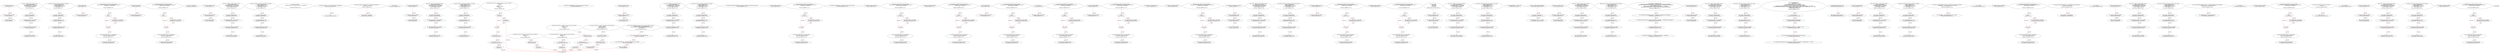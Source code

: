 digraph  {
13 [label="2_ bool claimed_TOD2 = false;\n13-new_variable-3-3", method="", type_label=new_variable];
19 [label="3_ address payable owner_TOD2;\n19-new_variable-4-4", method="", type_label=new_variable];
23 [label="4_ uint256 reward_TOD2;\n23-new_variable-5-5", method="", type_label=new_variable];
27 [label="5_ function setReward_TOD2() public payable {\n        require (!claimed_TOD2);\n        require(msg.sender == owner_TOD2);\n        owner_TOD2.transfer(reward_TOD2);\n        reward_TOD2 = msg.value;\n    }\n27-function_definition-6-11", method="setReward_TOD2()", type_label=function_definition];
32 [label="6_ require (!claimed_TOD2);\n32-expression_statement-7-7", method="setReward_TOD2()", type_label=expression_statement];
38 [label="7_ require(msg.sender == owner_TOD2);\n38-expression_statement-8-8", method="setReward_TOD2()", type_label=expression_statement];
47 [label="8_ owner_TOD2.transfer(reward_TOD2);\n47-expression_statement-9-9", method="setReward_TOD2()", type_label=expression_statement];
54 [label="9_ reward_TOD2 = msg.value;\n54-expression_statement-10-10", method="setReward_TOD2()", type_label=expression_statement];
60 [label="11_ function claimReward_TOD2(uint256 submission) public {\n        require (!claimed_TOD2);\n        require(submission < 10);\n        msg.sender.transfer(reward_TOD2);\n        claimed_TOD2 = true;\n    }\n60-function_definition-12-17", method="claimReward_TOD2(uint256 submission)", type_label=function_definition];
68 [label="12_ require (!claimed_TOD2);\n68-expression_statement-13-13", method="claimReward_TOD2(uint256 submission)", type_label=expression_statement];
74 [label="13_ require(submission < 10);\n74-expression_statement-14-14", method="claimReward_TOD2(uint256 submission)", type_label=expression_statement];
81 [label="14_ msg.sender.transfer(reward_TOD2);\n81-expression_statement-15-15", method="claimReward_TOD2(uint256 submission)", type_label=expression_statement];
90 [label="15_ claimed_TOD2 = true;\n90-expression_statement-16-16", method="claimReward_TOD2(uint256 submission)", type_label=expression_statement];
95 [label="17_ address public owner;\n95-new_variable-18-18", method="", type_label=new_variable];
100 [label="18_ address payable winner_TOD17;\n100-new_variable-19-19", method="", type_label=new_variable];
104 [label="19_ function play_TOD17(bytes32 guess) public{\n       if (keccak256(abi.encode(guess)) == keccak256(abi.encode('hello'))) {\n            winner_TOD17 = msg.sender;\n        }\n    }\n104-function_definition-20-24", method="play_TOD17(bytes32 guess)", type_label=function_definition];
112 [label="20_ if\n112-if-21-23", method="play_TOD17(bytes32 guess)", type_label=if];
2530 [label="20_ end_if", method="play_TOD17(bytes32 guess)", type_label=end_if];
134 [label="21_ winner_TOD17 = msg.sender;\n134-expression_statement-22-22", method="play_TOD17(bytes32 guess)", type_label=expression_statement];
140 [label="24_ function getReward_TOD17() payable public{\n       winner_TOD17.transfer(msg.value);\n    }\n140-function_definition-25-27", method="getReward_TOD17()", type_label=function_definition];
145 [label="25_ winner_TOD17.transfer(msg.value);\n145-expression_statement-26-26", method="getReward_TOD17()", type_label=expression_statement];
154 [label="27_ address public newOwner;\n154-new_variable-28-28", method="", type_label=new_variable];
159 [label="28_ address payable winner_TOD27;\n159-new_variable-29-29", method="", type_label=new_variable];
163 [label="29_ function play_TOD27(bytes32 guess) public{\n       if (keccak256(abi.encode(guess)) == keccak256(abi.encode('hello'))) {\n            winner_TOD27 = msg.sender;\n        }\n    }\n163-function_definition-30-34", method="play_TOD27(bytes32 guess)", type_label=function_definition];
171 [label="30_ if\n171-if-31-33", method="play_TOD27(bytes32 guess)", type_label=if];
2589 [label="30_ end_if", method="play_TOD27(bytes32 guess)", type_label=end_if];
193 [label="31_ winner_TOD27 = msg.sender;\n193-expression_statement-32-32", method="play_TOD27(bytes32 guess)", type_label=expression_statement];
199 [label="34_ function getReward_TOD27() payable public{\n       winner_TOD27.transfer(msg.value);\n    }\n199-function_definition-35-37", method="getReward_TOD27()", type_label=function_definition];
204 [label="35_ winner_TOD27.transfer(msg.value);\n204-expression_statement-36-36", method="getReward_TOD27()", type_label=expression_statement];
225 [label="39_ owner = msg.sender;\n225-expression_statement-40-40", method="", type_label=expression_statement];
231 [label="41_ bool claimed_TOD32 = false;\n231-new_variable-42-42", method="", type_label=new_variable];
237 [label="42_ address payable owner_TOD32;\n237-new_variable-43-43", method="", type_label=new_variable];
241 [label="43_ uint256 reward_TOD32;\n241-new_variable-44-44", method="", type_label=new_variable];
245 [label="44_ function setReward_TOD32() public payable {\n        require (!claimed_TOD32);\n        require(msg.sender == owner_TOD32);\n        owner_TOD32.transfer(reward_TOD32);\n        reward_TOD32 = msg.value;\n    }\n245-function_definition-45-50", method="setReward_TOD32()", type_label=function_definition];
250 [label="45_ require (!claimed_TOD32);\n250-expression_statement-46-46", method="setReward_TOD32()", type_label=expression_statement];
256 [label="46_ require(msg.sender == owner_TOD32);\n256-expression_statement-47-47", method="setReward_TOD32()", type_label=expression_statement];
265 [label="47_ owner_TOD32.transfer(reward_TOD32);\n265-expression_statement-48-48", method="setReward_TOD32()", type_label=expression_statement];
272 [label="48_ reward_TOD32 = msg.value;\n272-expression_statement-49-49", method="setReward_TOD32()", type_label=expression_statement];
278 [label="50_ function claimReward_TOD32(uint256 submission) public {\n        require (!claimed_TOD32);\n        require(submission < 10);\n        msg.sender.transfer(reward_TOD32);\n        claimed_TOD32 = true;\n    }\n278-function_definition-51-56", method="claimReward_TOD32(uint256 submission)", type_label=function_definition];
286 [label="51_ require (!claimed_TOD32);\n286-expression_statement-52-52", method="claimReward_TOD32(uint256 submission)", type_label=expression_statement];
292 [label="52_ require(submission < 10);\n292-expression_statement-53-53", method="claimReward_TOD32(uint256 submission)", type_label=expression_statement];
299 [label="53_ msg.sender.transfer(reward_TOD32);\n299-expression_statement-54-54", method="claimReward_TOD32(uint256 submission)", type_label=expression_statement];
308 [label="54_ claimed_TOD32 = true;\n308-expression_statement-55-55", method="claimReward_TOD32(uint256 submission)", type_label=expression_statement];
313 [label="56_ modifier onlyOwner {\n        require(msg.sender == owner || msg.sender == address(this));\n        _;\n    }\n313-expression_statement-57-60", method="", type_label=expression_statement];
316 [label="57_ require(msg.sender == owner || msg.sender == address(this));\n316-expression_statement-58-58", method="", type_label=expression_statement];
333 [label="58_ _;\n333-expression_statement-59-59", method="", type_label=expression_statement];
335 [label="60_ function transferOwnership(address _newOwner) public onlyOwner {\n        newOwner = _newOwner;\n    }\n335-function_definition-61-63", method="transferOwnership(address _newOwner)", type_label=function_definition];
342 [label="60_ onlyOwner\n342-expression_statement-61-61", method="transferOwnership(address _newOwner)", type_label=expression_statement];
345 [label="61_ newOwner = _newOwner;\n345-expression_statement-62-62", method="transferOwnership(address _newOwner)", type_label=expression_statement];
349 [label="63_ bool claimed_TOD38 = false;\n349-new_variable-64-64", method="", type_label=new_variable];
355 [label="64_ address payable owner_TOD38;\n355-new_variable-65-65", method="", type_label=new_variable];
359 [label="65_ uint256 reward_TOD38;\n359-new_variable-66-66", method="", type_label=new_variable];
363 [label="66_ function setReward_TOD38() public payable {\n        require (!claimed_TOD38);\n        require(msg.sender == owner_TOD38);\n        owner_TOD38.transfer(reward_TOD38);\n        reward_TOD38 = msg.value;\n    }\n363-function_definition-67-72", method="setReward_TOD38()", type_label=function_definition];
368 [label="67_ require (!claimed_TOD38);\n368-expression_statement-68-68", method="setReward_TOD38()", type_label=expression_statement];
374 [label="68_ require(msg.sender == owner_TOD38);\n374-expression_statement-69-69", method="setReward_TOD38()", type_label=expression_statement];
383 [label="69_ owner_TOD38.transfer(reward_TOD38);\n383-expression_statement-70-70", method="setReward_TOD38()", type_label=expression_statement];
390 [label="70_ reward_TOD38 = msg.value;\n390-expression_statement-71-71", method="setReward_TOD38()", type_label=expression_statement];
396 [label="72_ function claimReward_TOD38(uint256 submission) public {\n        require (!claimed_TOD38);\n        require(submission < 10);\n        msg.sender.transfer(reward_TOD38);\n        claimed_TOD38 = true;\n    }\n396-function_definition-73-78", method="claimReward_TOD38(uint256 submission)", type_label=function_definition];
404 [label="73_ require (!claimed_TOD38);\n404-expression_statement-74-74", method="claimReward_TOD38(uint256 submission)", type_label=expression_statement];
410 [label="74_ require(submission < 10);\n410-expression_statement-75-75", method="claimReward_TOD38(uint256 submission)", type_label=expression_statement];
417 [label="75_ msg.sender.transfer(reward_TOD38);\n417-expression_statement-76-76", method="claimReward_TOD38(uint256 submission)", type_label=expression_statement];
426 [label="76_ claimed_TOD38 = true;\n426-expression_statement-77-77", method="claimReward_TOD38(uint256 submission)", type_label=expression_statement];
434 [label="80_ function mul(uint256 a, uint256 b) internal pure returns (uint256) {\n    if (a == 0) {\n      return 0;\n    }\n    uint256 c = a * b;\n    assert(c / a == b);\n    return c;\n  }\n434-function_definition-81-88", method="mul(uint256 a,uint256 b)", type_label=function_definition];
451 [label="81_ if_a == 0\n451-if-82-84", method="mul(uint256 a,uint256 b)", type_label=if];
2869 [label="81_ end_if", method="mul(uint256 a,uint256 b)", type_label=end_if];
456 [label="82_ return 0;\n456-return-83-83", method="mul(uint256 a,uint256 b)", type_label=return];
458 [label="84_ uint256 c = a * b;\n458-new_variable-85-85", method="mul(uint256 a,uint256 b)", type_label=new_variable];
466 [label="85_ assert(c / a == b);\n466-expression_statement-86-86", method="mul(uint256 a,uint256 b)", type_label=expression_statement];
475 [label="86_ return c;\n475-return-87-87", method="mul(uint256 a,uint256 b)", type_label=return];
477 [label="88_ function div(uint256 a, uint256 b) internal pure returns (uint256) {\n    uint256 c = a / b;\n    return c;\n  }\n477-function_definition-89-92", method="div(uint256 a,uint256 b)", type_label=function_definition];
494 [label="89_ uint256 c = a / b;\n494-new_variable-90-90", method="div(uint256 a,uint256 b)", type_label=new_variable];
502 [label="90_ return c;\n502-return-91-91", method="div(uint256 a,uint256 b)", type_label=return];
504 [label="92_ function sub(uint256 a, uint256 b) internal pure returns (uint256) {\n    assert(b <= a);\n    return a - b;\n  }\n504-function_definition-93-96", method="sub(uint256 a,uint256 b)", type_label=function_definition];
521 [label="93_ assert(b <= a);\n521-expression_statement-94-94", method="sub(uint256 a,uint256 b)", type_label=expression_statement];
528 [label="94_ return a - b;\n528-return-95-95", method="sub(uint256 a,uint256 b)", type_label=return];
532 [label="96_ function add(uint256 a, uint256 b) internal pure returns (uint256) {\n    uint256 c = a + b;\n    assert(c >= a);\n    return c;\n  }\n532-function_definition-97-101", method="add(uint256 a,uint256 b)", type_label=function_definition];
549 [label="97_ uint256 c = a + b;\n549-new_variable-98-98", method="add(uint256 a,uint256 b)", type_label=new_variable];
557 [label="98_ assert(c >= a);\n557-expression_statement-99-99", method="add(uint256 a,uint256 b)", type_label=expression_statement];
564 [label="99_ return c;\n564-return-100-100", method="add(uint256 a,uint256 b)", type_label=return];
566 [label="101_ function ceil(uint256 a, uint256 m) internal pure returns (uint256) {\n    uint256 c = add(a,m);\n    uint256 d = sub(c,1);\n    return mul(div(d,m),m);\n  }\n566-function_definition-102-106", method="ceil(uint256 a,uint256 m)", type_label=function_definition];
583 [label="102_ uint256 c = add(a,m);\n583-new_variable-103-103", method="ceil(uint256 a,uint256 m)", type_label=new_variable];
594 [label="103_ uint256 d = sub(c,1);\n594-new_variable-104-104", method="ceil(uint256 a,uint256 m)", type_label=new_variable];
605 [label="104_ return mul(div(d,m),m);\n605-return-105-105", method="ceil(uint256 a,uint256 m)", type_label=return];
620 [label="108_ function balanceOf(address who) external view returns (uint256);\n620-function_definition-109-109", method="balanceOf(address who)", type_label=function_definition];
632 [label="109_ bool claimed_TOD4 = false;\n632-new_variable-110-110", method="", type_label=new_variable];
638 [label="110_ address payable owner_TOD4;\n638-new_variable-111-111", method="", type_label=new_variable];
642 [label="111_ uint256 reward_TOD4;\n642-new_variable-112-112", method="", type_label=new_variable];
646 [label="112_ function setReward_TOD4() public payable {\n        require (!claimed_TOD4);\n        require(msg.sender == owner_TOD4);\n        owner_TOD4.transfer(reward_TOD4);\n        reward_TOD4 = msg.value;\n    }\n646-function_definition-113-118", method="setReward_TOD4()", type_label=function_definition];
651 [label="113_ require (!claimed_TOD4);\n651-expression_statement-114-114", method="setReward_TOD4()", type_label=expression_statement];
657 [label="114_ require(msg.sender == owner_TOD4);\n657-expression_statement-115-115", method="setReward_TOD4()", type_label=expression_statement];
666 [label="115_ owner_TOD4.transfer(reward_TOD4);\n666-expression_statement-116-116", method="setReward_TOD4()", type_label=expression_statement];
673 [label="116_ reward_TOD4 = msg.value;\n673-expression_statement-117-117", method="setReward_TOD4()", type_label=expression_statement];
679 [label="118_ function claimReward_TOD4(uint256 submission) public {\n        require (!claimed_TOD4);\n        require(submission < 10);\n        msg.sender.transfer(reward_TOD4);\n        claimed_TOD4 = true;\n    }\n679-function_definition-119-124", method="claimReward_TOD4(uint256 submission)", type_label=function_definition];
687 [label="119_ require (!claimed_TOD4);\n687-expression_statement-120-120", method="claimReward_TOD4(uint256 submission)", type_label=expression_statement];
693 [label="120_ require(submission < 10);\n693-expression_statement-121-121", method="claimReward_TOD4(uint256 submission)", type_label=expression_statement];
700 [label="121_ msg.sender.transfer(reward_TOD4);\n700-expression_statement-122-122", method="claimReward_TOD4(uint256 submission)", type_label=expression_statement];
709 [label="122_ claimed_TOD4 = true;\n709-expression_statement-123-123", method="claimReward_TOD4(uint256 submission)", type_label=expression_statement];
714 [label="124_ function transferFrom(address from, address to, uint256 value) external returns (bool);\n714-function_definition-125-125", method="transferFrom(address from,address to,uint256 value)", type_label=function_definition];
733 [label="125_ address payable winner_TOD7;\n733-new_variable-126-126", method="", type_label=new_variable];
737 [label="126_ function play_TOD7(bytes32 guess) public{\n       if (keccak256(abi.encode(guess)) == keccak256(abi.encode('hello'))) {\n            winner_TOD7 = msg.sender;\n        }\n    }\n737-function_definition-127-131", method="play_TOD7(bytes32 guess)", type_label=function_definition];
745 [label="127_ if\n745-if-128-130", method="play_TOD7(bytes32 guess)", type_label=if];
3163 [label="127_ end_if", method="play_TOD7(bytes32 guess)", type_label=end_if];
767 [label="128_ winner_TOD7 = msg.sender;\n767-expression_statement-129-129", method="play_TOD7(bytes32 guess)", type_label=expression_statement];
773 [label="131_ function getReward_TOD7() payable public{\n       winner_TOD7.transfer(msg.value);\n    }\n773-function_definition-132-134", method="getReward_TOD7()", type_label=function_definition];
778 [label="132_ winner_TOD7.transfer(msg.value);\n778-expression_statement-133-133", method="getReward_TOD7()", type_label=expression_statement];
787 [label="134_ function transfer(address to, uint256 value) external returns (bool);\n787-function_definition-135-135", method="transfer(address to,uint256 value)", type_label=function_definition];
802 [label="135_ address payable winner_TOD23;\n802-new_variable-136-136", method="", type_label=new_variable];
806 [label="136_ function play_TOD23(bytes32 guess) public{\n       if (keccak256(abi.encode(guess)) == keccak256(abi.encode('hello'))) {\n            winner_TOD23 = msg.sender;\n        }\n    }\n806-function_definition-137-141", method="play_TOD23(bytes32 guess)", type_label=function_definition];
814 [label="137_ if\n814-if-138-140", method="play_TOD23(bytes32 guess)", type_label=if];
3232 [label="137_ end_if", method="play_TOD23(bytes32 guess)", type_label=end_if];
836 [label="138_ winner_TOD23 = msg.sender;\n836-expression_statement-139-139", method="play_TOD23(bytes32 guess)", type_label=expression_statement];
842 [label="141_ function getReward_TOD23() payable public{\n       winner_TOD23.transfer(msg.value);\n    }\n842-function_definition-142-144", method="getReward_TOD23()", type_label=function_definition];
847 [label="142_ winner_TOD23.transfer(msg.value);\n847-expression_statement-143-143", method="getReward_TOD23()", type_label=expression_statement];
862 [label="146_ address payable winner_TOD37;\n862-new_variable-147-147", method="", type_label=new_variable];
866 [label="147_ function play_TOD37(bytes32 guess) public{\n       if (keccak256(abi.encode(guess)) == keccak256(abi.encode('hello'))) {\n            winner_TOD37 = msg.sender;\n        }\n    }\n866-function_definition-148-152", method="play_TOD37(bytes32 guess)", type_label=function_definition];
874 [label="148_ if\n874-if-149-151", method="play_TOD37(bytes32 guess)", type_label=if];
3292 [label="148_ end_if", method="play_TOD37(bytes32 guess)", type_label=end_if];
896 [label="149_ winner_TOD37 = msg.sender;\n896-expression_statement-150-150", method="play_TOD37(bytes32 guess)", type_label=expression_statement];
902 [label="152_ function getReward_TOD37() payable public{\n       winner_TOD37.transfer(msg.value);\n    }\n902-function_definition-153-155", method="getReward_TOD37()", type_label=function_definition];
907 [label="153_ winner_TOD37.transfer(msg.value);\n907-expression_statement-154-154", method="getReward_TOD37()", type_label=expression_statement];
916 [label="155_ Token public token;\n916-new_variable-156-156", method="", type_label=new_variable];
922 [label="156_ address payable winner_TOD3;\n922-new_variable-157-157", method="", type_label=new_variable];
926 [label="157_ function play_TOD3(bytes32 guess) public{\n       if (keccak256(abi.encode(guess)) == keccak256(abi.encode('hello'))) {\n            winner_TOD3 = msg.sender;\n        }\n    }\n926-function_definition-158-162", method="play_TOD3(bytes32 guess)", type_label=function_definition];
934 [label="158_ if\n934-if-159-161", method="play_TOD3(bytes32 guess)", type_label=if];
3352 [label="158_ end_if", method="play_TOD3(bytes32 guess)", type_label=end_if];
956 [label="159_ winner_TOD3 = msg.sender;\n956-expression_statement-160-160", method="play_TOD3(bytes32 guess)", type_label=expression_statement];
962 [label="162_ function getReward_TOD3() payable public{\n       winner_TOD3.transfer(msg.value);\n    }\n962-function_definition-163-165", method="getReward_TOD3()", type_label=function_definition];
967 [label="163_ winner_TOD3.transfer(msg.value);\n967-expression_statement-164-164", method="getReward_TOD3()", type_label=expression_statement];
976 [label="165_ bool lock;\n976-new_variable-166-166", method="", type_label=new_variable];
980 [label="166_ address payable winner_TOD9;\n980-new_variable-167-167", method="", type_label=new_variable];
984 [label="167_ function play_TOD9(bytes32 guess) public{\n       if (keccak256(abi.encode(guess)) == keccak256(abi.encode('hello'))) {\n            winner_TOD9 = msg.sender;\n        }\n    }\n984-function_definition-168-172", method="play_TOD9(bytes32 guess)", type_label=function_definition];
992 [label="168_ if\n992-if-169-171", method="play_TOD9(bytes32 guess)", type_label=if];
3410 [label="168_ end_if", method="play_TOD9(bytes32 guess)", type_label=end_if];
1014 [label="169_ winner_TOD9 = msg.sender;\n1014-expression_statement-170-170", method="play_TOD9(bytes32 guess)", type_label=expression_statement];
1020 [label="172_ function getReward_TOD9() payable public{\n       winner_TOD9.transfer(msg.value);\n    }\n1020-function_definition-173-175", method="getReward_TOD9()", type_label=function_definition];
1025 [label="173_ winner_TOD9.transfer(msg.value);\n1025-expression_statement-174-174", method="getReward_TOD9()", type_label=expression_statement];
1034 [label="175_ uint256 public stakeTokens;\n1034-new_variable-176-176", method="", type_label=new_variable];
1039 [label="176_ address payable winner_TOD25;\n1039-new_variable-177-177", method="", type_label=new_variable];
1043 [label="177_ function play_TOD25(bytes32 guess) public{\n       if (keccak256(abi.encode(guess)) == keccak256(abi.encode('hello'))) {\n            winner_TOD25 = msg.sender;\n        }\n    }\n1043-function_definition-178-182", method="play_TOD25(bytes32 guess)", type_label=function_definition];
1051 [label="178_ if\n1051-if-179-181", method="play_TOD25(bytes32 guess)", type_label=if];
3469 [label="178_ end_if", method="play_TOD25(bytes32 guess)", type_label=end_if];
1073 [label="179_ winner_TOD25 = msg.sender;\n1073-expression_statement-180-180", method="play_TOD25(bytes32 guess)", type_label=expression_statement];
1079 [label="182_ function getReward_TOD25() payable public{\n       winner_TOD25.transfer(msg.value);\n    }\n1079-function_definition-183-185", method="getReward_TOD25()", type_label=function_definition];
1084 [label="183_ winner_TOD25.transfer(msg.value);\n1084-expression_statement-184-184", method="getReward_TOD25()", type_label=expression_statement];
1093 [label="185_ uint256 private basePercent = 200;\n1093-new_variable-186-186", method="", type_label=new_variable];
1104 [label="187_ address payable winner_TOD19;\n1104-new_variable-188-188", method="", type_label=new_variable];
1108 [label="188_ function play_TOD19(bytes32 guess) public{\n       if (keccak256(abi.encode(guess)) == keccak256(abi.encode('hello'))) {\n            winner_TOD19 = msg.sender;\n        }\n    }\n1108-function_definition-189-193", method="play_TOD19(bytes32 guess)", type_label=function_definition];
1116 [label="189_ if\n1116-if-190-192", method="play_TOD19(bytes32 guess)", type_label=if];
3534 [label="189_ end_if", method="play_TOD19(bytes32 guess)", type_label=end_if];
1138 [label="190_ winner_TOD19 = msg.sender;\n1138-expression_statement-191-191", method="play_TOD19(bytes32 guess)", type_label=expression_statement];
1144 [label="193_ function getReward_TOD19() payable public{\n       winner_TOD19.transfer(msg.value);\n    }\n1144-function_definition-194-196", method="getReward_TOD19()", type_label=function_definition];
1149 [label="194_ winner_TOD19.transfer(msg.value);\n1149-expression_statement-195-195", method="getReward_TOD19()", type_label=expression_statement];
1158 [label="196_ uint256 public stakeTime = 1814400;\n1158-new_variable-197-197", method="", type_label=new_variable];
1164 [label="197_ bool claimed_TOD26 = false;\n1164-new_variable-198-198", method="", type_label=new_variable];
1170 [label="198_ address payable owner_TOD26;\n1170-new_variable-199-199", method="", type_label=new_variable];
1174 [label="199_ uint256 reward_TOD26;\n1174-new_variable-200-200", method="", type_label=new_variable];
1178 [label="200_ function setReward_TOD26() public payable {\n        require (!claimed_TOD26);\n        require(msg.sender == owner_TOD26);\n        owner_TOD26.transfer(reward_TOD26);\n        reward_TOD26 = msg.value;\n    }\n1178-function_definition-201-206", method="setReward_TOD26()", type_label=function_definition];
1183 [label="201_ require (!claimed_TOD26);\n1183-expression_statement-202-202", method="setReward_TOD26()", type_label=expression_statement];
1189 [label="202_ require(msg.sender == owner_TOD26);\n1189-expression_statement-203-203", method="setReward_TOD26()", type_label=expression_statement];
1198 [label="203_ owner_TOD26.transfer(reward_TOD26);\n1198-expression_statement-204-204", method="setReward_TOD26()", type_label=expression_statement];
1205 [label="204_ reward_TOD26 = msg.value;\n1205-expression_statement-205-205", method="setReward_TOD26()", type_label=expression_statement];
1211 [label="206_ function claimReward_TOD26(uint256 submission) public {\n        require (!claimed_TOD26);\n        require(submission < 10);\n        msg.sender.transfer(reward_TOD26);\n        claimed_TOD26 = true;\n    }\n1211-function_definition-207-212", method="claimReward_TOD26(uint256 submission)", type_label=function_definition];
1219 [label="207_ require (!claimed_TOD26);\n1219-expression_statement-208-208", method="claimReward_TOD26(uint256 submission)", type_label=expression_statement];
1225 [label="208_ require(submission < 10);\n1225-expression_statement-209-209", method="claimReward_TOD26(uint256 submission)", type_label=expression_statement];
1232 [label="209_ msg.sender.transfer(reward_TOD26);\n1232-expression_statement-210-210", method="claimReward_TOD26(uint256 submission)", type_label=expression_statement];
1241 [label="210_ claimed_TOD26 = true;\n1241-expression_statement-211-211", method="claimReward_TOD26(uint256 submission)", type_label=expression_statement];
1246 [label="212_ uint public stakePercentage = 30;\n1246-new_variable-213-213", method="", type_label=new_variable];
1252 [label="213_ address payable winner_TOD31;\n1252-new_variable-214-214", method="", type_label=new_variable];
1256 [label="214_ function play_TOD31(bytes32 guess) public{\n       if (keccak256(abi.encode(guess)) == keccak256(abi.encode('hello'))) {\n            winner_TOD31 = msg.sender;\n        }\n    }\n1256-function_definition-215-219", method="play_TOD31(bytes32 guess)", type_label=function_definition];
1264 [label="215_ if\n1264-if-216-218", method="play_TOD31(bytes32 guess)", type_label=if];
3682 [label="215_ end_if", method="play_TOD31(bytes32 guess)", type_label=end_if];
1286 [label="216_ winner_TOD31 = msg.sender;\n1286-expression_statement-217-217", method="play_TOD31(bytes32 guess)", type_label=expression_statement];
1292 [label="219_ function getReward_TOD31() payable public{\n       winner_TOD31.transfer(msg.value);\n    }\n1292-function_definition-220-222", method="getReward_TOD31()", type_label=function_definition];
1297 [label="220_ winner_TOD31.transfer(msg.value);\n1297-expression_statement-221-221", method="getReward_TOD31()", type_label=expression_statement];
1320 [label="223_ address payable winner_TOD13;\n1320-new_variable-224-224", method="", type_label=new_variable];
1324 [label="224_ function play_TOD13(bytes32 guess) public{\n       if (keccak256(abi.encode(guess)) == keccak256(abi.encode('hello'))) {\n            winner_TOD13 = msg.sender;\n        }\n    }\n1324-function_definition-225-229", method="play_TOD13(bytes32 guess)", type_label=function_definition];
1332 [label="225_ if\n1332-if-226-228", method="play_TOD13(bytes32 guess)", type_label=if];
3750 [label="225_ end_if", method="play_TOD13(bytes32 guess)", type_label=end_if];
1354 [label="226_ winner_TOD13 = msg.sender;\n1354-expression_statement-227-227", method="play_TOD13(bytes32 guess)", type_label=expression_statement];
1360 [label="229_ function getReward_TOD13() payable public{\n       winner_TOD13.transfer(msg.value);\n    }\n1360-function_definition-230-232", method="getReward_TOD13()", type_label=function_definition];
1365 [label="230_ winner_TOD13.transfer(msg.value);\n1365-expression_statement-231-231", method="getReward_TOD13()", type_label=expression_statement];
1388 [label="233_ struct stake{\n        uint256 time;\n        bool redeem;\n        uint256 tokens;\n    }\n1388-expression_statement-234-238", method="stake()", type_label=expression_statement];
1402 [label="238_ bool claimed_TOD20 = false;\n1402-new_variable-239-239", method="", type_label=new_variable];
1408 [label="239_ address payable owner_TOD20;\n1408-new_variable-240-240", method="", type_label=new_variable];
1412 [label="240_ uint256 reward_TOD20;\n1412-new_variable-241-241", method="", type_label=new_variable];
1416 [label="241_ function setReward_TOD20() public payable {\n        require (!claimed_TOD20);\n        require(msg.sender == owner_TOD20);\n        owner_TOD20.transfer(reward_TOD20);\n        reward_TOD20 = msg.value;\n    }\n1416-function_definition-242-247", method="setReward_TOD20()", type_label=function_definition];
1421 [label="242_ require (!claimed_TOD20);\n1421-expression_statement-243-243", method="setReward_TOD20()", type_label=expression_statement];
1427 [label="243_ require(msg.sender == owner_TOD20);\n1427-expression_statement-244-244", method="setReward_TOD20()", type_label=expression_statement];
1436 [label="244_ owner_TOD20.transfer(reward_TOD20);\n1436-expression_statement-245-245", method="setReward_TOD20()", type_label=expression_statement];
1443 [label="245_ reward_TOD20 = msg.value;\n1443-expression_statement-246-246", method="setReward_TOD20()", type_label=expression_statement];
1449 [label="247_ function claimReward_TOD20(uint256 submission) public {\n        require (!claimed_TOD20);\n        require(submission < 10);\n        msg.sender.transfer(reward_TOD20);\n        claimed_TOD20 = true;\n    }\n1449-function_definition-248-253", method="claimReward_TOD20(uint256 submission)", type_label=function_definition];
1457 [label="248_ require (!claimed_TOD20);\n1457-expression_statement-249-249", method="claimReward_TOD20(uint256 submission)", type_label=expression_statement];
1463 [label="249_ require(submission < 10);\n1463-expression_statement-250-250", method="claimReward_TOD20(uint256 submission)", type_label=expression_statement];
1470 [label="250_ msg.sender.transfer(reward_TOD20);\n1470-expression_statement-251-251", method="claimReward_TOD20(uint256 submission)", type_label=expression_statement];
1479 [label="251_ claimed_TOD20 = true;\n1479-expression_statement-252-252", method="claimReward_TOD20(uint256 submission)", type_label=expression_statement];
1484 [label="253_ mapping(address => stake) staker;\n1484-new_variable-254-254", method="", type_label=new_variable];
1497 [label="255_ token = Token(tokenContractAddress);\n1497-expression_statement-256-256", method="", type_label=expression_statement];
1504 [label="256_ owner = msg.sender;\n1504-expression_statement-257-257", method="", type_label=expression_statement];
1510 [label="257_ stakeTokens = 500 * 10 ** uint(10);\n1510-expression_statement-258-258", method="", type_label=expression_statement];
1520 [label="259_ bool claimed_TOD14 = false;\n1520-new_variable-260-260", method="", type_label=new_variable];
1526 [label="260_ address payable owner_TOD14;\n1526-new_variable-261-261", method="", type_label=new_variable];
1530 [label="261_ uint256 reward_TOD14;\n1530-new_variable-262-262", method="", type_label=new_variable];
1534 [label="262_ function setReward_TOD14() public payable {\n        require (!claimed_TOD14);\n        require(msg.sender == owner_TOD14);\n        owner_TOD14.transfer(reward_TOD14);\n        reward_TOD14 = msg.value;\n    }\n1534-function_definition-263-268", method="setReward_TOD14()", type_label=function_definition];
1539 [label="263_ require (!claimed_TOD14);\n1539-expression_statement-264-264", method="setReward_TOD14()", type_label=expression_statement];
1545 [label="264_ require(msg.sender == owner_TOD14);\n1545-expression_statement-265-265", method="setReward_TOD14()", type_label=expression_statement];
1554 [label="265_ owner_TOD14.transfer(reward_TOD14);\n1554-expression_statement-266-266", method="setReward_TOD14()", type_label=expression_statement];
1561 [label="266_ reward_TOD14 = msg.value;\n1561-expression_statement-267-267", method="setReward_TOD14()", type_label=expression_statement];
1567 [label="268_ function claimReward_TOD14(uint256 submission) public {\n        require (!claimed_TOD14);\n        require(submission < 10);\n        msg.sender.transfer(reward_TOD14);\n        claimed_TOD14 = true;\n    }\n1567-function_definition-269-274", method="claimReward_TOD14(uint256 submission)", type_label=function_definition];
1575 [label="269_ require (!claimed_TOD14);\n1575-expression_statement-270-270", method="claimReward_TOD14(uint256 submission)", type_label=expression_statement];
1581 [label="270_ require(submission < 10);\n1581-expression_statement-271-271", method="claimReward_TOD14(uint256 submission)", type_label=expression_statement];
1588 [label="271_ msg.sender.transfer(reward_TOD14);\n1588-expression_statement-272-272", method="claimReward_TOD14(uint256 submission)", type_label=expression_statement];
1597 [label="272_ claimed_TOD14 = true;\n1597-expression_statement-273-273", method="claimReward_TOD14(uint256 submission)", type_label=expression_statement];
1602 [label="274_ function startStaking() public{\n        require(token.balanceOf(msg.sender) >= stakeTokens + findOnePercent(stakeTokens));\n        require(token.transferFrom(msg.sender, address(this), stakeTokens  + findOnePercent(stakeTokens)));\n        staker[msg.sender].time = now;\n        staker[msg.sender].tokens =  staker[msg.sender].tokens + stakeTokens;\n        emit stakingstarted(msg.sender, staker[msg.sender].tokens, staker[msg.sender].time);\n    }\n1602-function_definition-275-281", method="startStaking()", type_label=function_definition];
1606 [label="275_ require(token.balanceOf(msg.sender) >= stakeTokens + findOnePercent(stakeTokens));\n1606-expression_statement-276-276", method="startStaking()", type_label=expression_statement];
1625 [label="276_ require(token.transferFrom(msg.sender, address(this), stakeTokens  + findOnePercent(stakeTokens)));\n1625-expression_statement-277-277", method="startStaking()", type_label=expression_statement];
1648 [label="277_ staker[msg.sender].time = now;\n1648-expression_statement-278-278", method="startStaking()", type_label=expression_statement];
1658 [label="278_ staker[msg.sender].tokens =  staker[msg.sender].tokens + stakeTokens;\n1658-expression_statement-279-279", method="startStaking()", type_label=expression_statement];
1698 [label="281_ bool claimed_TOD30 = false;\n1698-new_variable-282-282", method="", type_label=new_variable];
1704 [label="282_ address payable owner_TOD30;\n1704-new_variable-283-283", method="", type_label=new_variable];
1708 [label="283_ uint256 reward_TOD30;\n1708-new_variable-284-284", method="", type_label=new_variable];
1712 [label="284_ function setReward_TOD30() public payable {\n        require (!claimed_TOD30);\n        require(msg.sender == owner_TOD30);\n        owner_TOD30.transfer(reward_TOD30);\n        reward_TOD30 = msg.value;\n    }\n1712-function_definition-285-290", method="setReward_TOD30()", type_label=function_definition];
1717 [label="285_ require (!claimed_TOD30);\n1717-expression_statement-286-286", method="setReward_TOD30()", type_label=expression_statement];
1723 [label="286_ require(msg.sender == owner_TOD30);\n1723-expression_statement-287-287", method="setReward_TOD30()", type_label=expression_statement];
1732 [label="287_ owner_TOD30.transfer(reward_TOD30);\n1732-expression_statement-288-288", method="setReward_TOD30()", type_label=expression_statement];
1739 [label="288_ reward_TOD30 = msg.value;\n1739-expression_statement-289-289", method="setReward_TOD30()", type_label=expression_statement];
1745 [label="290_ function claimReward_TOD30(uint256 submission) public {\n        require (!claimed_TOD30);\n        require(submission < 10);\n        msg.sender.transfer(reward_TOD30);\n        claimed_TOD30 = true;\n    }\n1745-function_definition-291-296", method="claimReward_TOD30(uint256 submission)", type_label=function_definition];
1753 [label="291_ require (!claimed_TOD30);\n1753-expression_statement-292-292", method="claimReward_TOD30(uint256 submission)", type_label=expression_statement];
1759 [label="292_ require(submission < 10);\n1759-expression_statement-293-293", method="claimReward_TOD30(uint256 submission)", type_label=expression_statement];
1766 [label="293_ msg.sender.transfer(reward_TOD30);\n1766-expression_statement-294-294", method="claimReward_TOD30(uint256 submission)", type_label=expression_statement];
1775 [label="294_ claimed_TOD30 = true;\n1775-expression_statement-295-295", method="claimReward_TOD30(uint256 submission)", type_label=expression_statement];
1780 [label="296_ function redeem() public{\n        require(!lock);\n        require(!staker[msg.sender].redeem);\n        require(staker[msg.sender].time + stakeTime <= now);\n        require(token.transfer(msg.sender,staker[msg.sender].tokens));\n        require(token.transferFrom(owner, msg.sender ,staker[msg.sender].tokens * stakePercentage * 100 / 10000));\n        emit tokensRedeemed(msg.sender, staker[msg.sender].tokens, staker[msg.sender].tokens * stakePercentage * 100 / 10000);\n        staker[msg.sender].redeem = true;\n        staker[msg.sender].tokens = 0;\n    }\n1780-function_definition-297-306", method="redeem()", type_label=function_definition];
1784 [label="297_ require(!lock);\n1784-expression_statement-298-298", method="redeem()", type_label=expression_statement];
1790 [label="298_ require(!staker[msg.sender].redeem);\n1790-expression_statement-299-299", method="redeem()", type_label=expression_statement];
1802 [label="299_ require(staker[msg.sender].time + stakeTime <= now);\n1802-expression_statement-300-300", method="redeem()", type_label=expression_statement];
1817 [label="300_ require(token.transfer(msg.sender,staker[msg.sender].tokens));\n1817-expression_statement-301-301", method="redeem()", type_label=expression_statement];
1837 [label="301_ require(token.transferFrom(owner, msg.sender ,staker[msg.sender].tokens * stakePercentage * 100 / 10000));\n1837-expression_statement-302-302", method="redeem()", type_label=expression_statement];
1893 [label="303_ staker[msg.sender].redeem = true;\n1893-expression_statement-304-304", method="redeem()", type_label=expression_statement];
1904 [label="304_ staker[msg.sender].tokens = 0;\n1904-expression_statement-305-305", method="redeem()", type_label=expression_statement];
1914 [label="306_ bool claimed_TOD8 = false;\n1914-new_variable-307-307", method="", type_label=new_variable];
1920 [label="307_ address payable owner_TOD8;\n1920-new_variable-308-308", method="", type_label=new_variable];
1924 [label="308_ uint256 reward_TOD8;\n1924-new_variable-309-309", method="", type_label=new_variable];
1928 [label="309_ function setReward_TOD8() public payable {\n        require (!claimed_TOD8);\n        require(msg.sender == owner_TOD8);\n        owner_TOD8.transfer(reward_TOD8);\n        reward_TOD8 = msg.value;\n    }\n1928-function_definition-310-315", method="setReward_TOD8()", type_label=function_definition];
1933 [label="310_ require (!claimed_TOD8);\n1933-expression_statement-311-311", method="setReward_TOD8()", type_label=expression_statement];
1939 [label="311_ require(msg.sender == owner_TOD8);\n1939-expression_statement-312-312", method="setReward_TOD8()", type_label=expression_statement];
1948 [label="312_ owner_TOD8.transfer(reward_TOD8);\n1948-expression_statement-313-313", method="setReward_TOD8()", type_label=expression_statement];
1955 [label="313_ reward_TOD8 = msg.value;\n1955-expression_statement-314-314", method="setReward_TOD8()", type_label=expression_statement];
1961 [label="315_ function claimReward_TOD8(uint256 submission) public {\n        require (!claimed_TOD8);\n        require(submission < 10);\n        msg.sender.transfer(reward_TOD8);\n        claimed_TOD8 = true;\n    }\n1961-function_definition-316-321", method="claimReward_TOD8(uint256 submission)", type_label=function_definition];
1969 [label="316_ require (!claimed_TOD8);\n1969-expression_statement-317-317", method="claimReward_TOD8(uint256 submission)", type_label=expression_statement];
1975 [label="317_ require(submission < 10);\n1975-expression_statement-318-318", method="claimReward_TOD8(uint256 submission)", type_label=expression_statement];
1982 [label="318_ msg.sender.transfer(reward_TOD8);\n1982-expression_statement-319-319", method="claimReward_TOD8(uint256 submission)", type_label=expression_statement];
1991 [label="319_ claimed_TOD8 = true;\n1991-expression_statement-320-320", method="claimReward_TOD8(uint256 submission)", type_label=expression_statement];
1996 [label="321_ function changeStakeTokens(uint256 _NewTokensThreshold) public onlyOwner{\n        stakeTokens = _NewTokensThreshold * 10 ** uint(10);\n    }\n1996-function_definition-322-324", method="changeStakeTokens(uint256 _NewTokensThreshold)", type_label=function_definition];
2003 [label="321_ onlyOwner\n2003-expression_statement-322-322", method="changeStakeTokens(uint256 _NewTokensThreshold)", type_label=expression_statement];
2006 [label="322_ stakeTokens = _NewTokensThreshold * 10 ** uint(10);\n2006-expression_statement-323-323", method="changeStakeTokens(uint256 _NewTokensThreshold)", type_label=expression_statement];
2016 [label="324_ address payable winner_TOD39;\n2016-new_variable-325-325", method="", type_label=new_variable];
2020 [label="325_ function play_TOD39(bytes32 guess) public{\n       if (keccak256(abi.encode(guess)) == keccak256(abi.encode('hello'))) {\n            winner_TOD39 = msg.sender;\n        }\n    }\n2020-function_definition-326-330", method="play_TOD39(bytes32 guess)", type_label=function_definition];
2028 [label="326_ if\n2028-if-327-329", method="play_TOD39(bytes32 guess)", type_label=if];
4446 [label="326_ end_if", method="play_TOD39(bytes32 guess)", type_label=end_if];
2050 [label="327_ winner_TOD39 = msg.sender;\n2050-expression_statement-328-328", method="play_TOD39(bytes32 guess)", type_label=expression_statement];
2056 [label="330_ function getReward_TOD39() payable public{\n       winner_TOD39.transfer(msg.value);\n    }\n2056-function_definition-331-333", method="getReward_TOD39()", type_label=function_definition];
2061 [label="331_ winner_TOD39.transfer(msg.value);\n2061-expression_statement-332-332", method="getReward_TOD39()", type_label=expression_statement];
2070 [label="333_ function changeStakeTime(uint256 _newStakeTime) public onlyOwner{\n        stakeTime = _newStakeTime;\n    }\n2070-function_definition-334-336", method="changeStakeTime(uint256 _newStakeTime)", type_label=function_definition];
2077 [label="333_ onlyOwner\n2077-expression_statement-334-334", method="changeStakeTime(uint256 _newStakeTime)", type_label=expression_statement];
2080 [label="334_ stakeTime = _newStakeTime;\n2080-expression_statement-335-335", method="changeStakeTime(uint256 _newStakeTime)", type_label=expression_statement];
2084 [label="336_ bool claimed_TOD36 = false;\n2084-new_variable-337-337", method="", type_label=new_variable];
2090 [label="337_ address payable owner_TOD36;\n2090-new_variable-338-338", method="", type_label=new_variable];
2094 [label="338_ uint256 reward_TOD36;\n2094-new_variable-339-339", method="", type_label=new_variable];
2098 [label="339_ function setReward_TOD36() public payable {\n        require (!claimed_TOD36);\n        require(msg.sender == owner_TOD36);\n        owner_TOD36.transfer(reward_TOD36);\n        reward_TOD36 = msg.value;\n    }\n2098-function_definition-340-345", method="setReward_TOD36()", type_label=function_definition];
2103 [label="340_ require (!claimed_TOD36);\n2103-expression_statement-341-341", method="setReward_TOD36()", type_label=expression_statement];
2109 [label="341_ require(msg.sender == owner_TOD36);\n2109-expression_statement-342-342", method="setReward_TOD36()", type_label=expression_statement];
2118 [label="342_ owner_TOD36.transfer(reward_TOD36);\n2118-expression_statement-343-343", method="setReward_TOD36()", type_label=expression_statement];
2125 [label="343_ reward_TOD36 = msg.value;\n2125-expression_statement-344-344", method="setReward_TOD36()", type_label=expression_statement];
2131 [label="345_ function claimReward_TOD36(uint256 submission) public {\n        require (!claimed_TOD36);\n        require(submission < 10);\n        msg.sender.transfer(reward_TOD36);\n        claimed_TOD36 = true;\n    }\n2131-function_definition-346-351", method="claimReward_TOD36(uint256 submission)", type_label=function_definition];
2139 [label="346_ require (!claimed_TOD36);\n2139-expression_statement-347-347", method="claimReward_TOD36(uint256 submission)", type_label=expression_statement];
2145 [label="347_ require(submission < 10);\n2145-expression_statement-348-348", method="claimReward_TOD36(uint256 submission)", type_label=expression_statement];
2152 [label="348_ msg.sender.transfer(reward_TOD36);\n2152-expression_statement-349-349", method="claimReward_TOD36(uint256 submission)", type_label=expression_statement];
2161 [label="349_ claimed_TOD36 = true;\n2161-expression_statement-350-350", method="claimReward_TOD36(uint256 submission)", type_label=expression_statement];
2166 [label="351_ function changeStakingPercentage(uint _newStakePercentage) public onlyOwner{\n        stakePercentage = _newStakePercentage;\n    }\n2166-function_definition-352-354", method="changeStakingPercentage(uint _newStakePercentage)", type_label=function_definition];
2173 [label="351_ onlyOwner\n2173-expression_statement-352-352", method="changeStakingPercentage(uint _newStakePercentage)", type_label=expression_statement];
2176 [label="352_ stakePercentage = _newStakePercentage;\n2176-expression_statement-353-353", method="changeStakingPercentage(uint _newStakePercentage)", type_label=expression_statement];
2180 [label="354_ address payable winner_TOD35;\n2180-new_variable-355-355", method="", type_label=new_variable];
2184 [label="355_ function play_TOD35(bytes32 guess) public{\n       if (keccak256(abi.encode(guess)) == keccak256(abi.encode('hello'))) {\n            winner_TOD35 = msg.sender;\n        }\n    }\n2184-function_definition-356-360", method="play_TOD35(bytes32 guess)", type_label=function_definition];
2192 [label="356_ if\n2192-if-357-359", method="play_TOD35(bytes32 guess)", type_label=if];
4610 [label="356_ end_if", method="play_TOD35(bytes32 guess)", type_label=end_if];
2214 [label="357_ winner_TOD35 = msg.sender;\n2214-expression_statement-358-358", method="play_TOD35(bytes32 guess)", type_label=expression_statement];
2220 [label="360_ function getReward_TOD35() payable public{\n       winner_TOD35.transfer(msg.value);\n    }\n2220-function_definition-361-363", method="getReward_TOD35()", type_label=function_definition];
2225 [label="361_ winner_TOD35.transfer(msg.value);\n2225-expression_statement-362-362", method="getReward_TOD35()", type_label=expression_statement];
2234 [label="363_ function lockWithdrawals() public onlyOwner{\n        lock = true;\n    }\n2234-function_definition-364-366", method="lockWithdrawals()", type_label=function_definition];
2237 [label="363_ onlyOwner\n2237-expression_statement-364-364", method="lockWithdrawals()", type_label=expression_statement];
2240 [label="364_ lock = true;\n2240-expression_statement-365-365", method="lockWithdrawals()", type_label=expression_statement];
2245 [label="366_ bool claimed_TOD40 = false;\n2245-new_variable-367-367", method="", type_label=new_variable];
2251 [label="367_ address payable owner_TOD40;\n2251-new_variable-368-368", method="", type_label=new_variable];
2255 [label="368_ uint256 reward_TOD40;\n2255-new_variable-369-369", method="", type_label=new_variable];
2259 [label="369_ function setReward_TOD40() public payable {\n        require (!claimed_TOD40);\n        require(msg.sender == owner_TOD40);\n        owner_TOD40.transfer(reward_TOD40);\n        reward_TOD40 = msg.value;\n    }\n2259-function_definition-370-375", method="setReward_TOD40()", type_label=function_definition];
2264 [label="370_ require (!claimed_TOD40);\n2264-expression_statement-371-371", method="setReward_TOD40()", type_label=expression_statement];
2270 [label="371_ require(msg.sender == owner_TOD40);\n2270-expression_statement-372-372", method="setReward_TOD40()", type_label=expression_statement];
2279 [label="372_ owner_TOD40.transfer(reward_TOD40);\n2279-expression_statement-373-373", method="setReward_TOD40()", type_label=expression_statement];
2286 [label="373_ reward_TOD40 = msg.value;\n2286-expression_statement-374-374", method="setReward_TOD40()", type_label=expression_statement];
2292 [label="375_ function claimReward_TOD40(uint256 submission) public {\n        require (!claimed_TOD40);\n        require(submission < 10);\n        msg.sender.transfer(reward_TOD40);\n        claimed_TOD40 = true;\n    }\n2292-function_definition-376-381", method="claimReward_TOD40(uint256 submission)", type_label=function_definition];
2300 [label="376_ require (!claimed_TOD40);\n2300-expression_statement-377-377", method="claimReward_TOD40(uint256 submission)", type_label=expression_statement];
2306 [label="377_ require(submission < 10);\n2306-expression_statement-378-378", method="claimReward_TOD40(uint256 submission)", type_label=expression_statement];
2313 [label="378_ msg.sender.transfer(reward_TOD40);\n2313-expression_statement-379-379", method="claimReward_TOD40(uint256 submission)", type_label=expression_statement];
2322 [label="379_ claimed_TOD40 = true;\n2322-expression_statement-380-380", method="claimReward_TOD40(uint256 submission)", type_label=expression_statement];
2327 [label="381_ function findOnePercent(uint256 value) private view returns (uint256)  {\n        uint256 roundValue = value.ceil(basePercent);\n        uint256 onePercent = roundValue.mul(basePercent).div(10000);\n        return onePercent;\n    }\n2327-function_definition-382-386", method="findOnePercent(uint256 value)", type_label=function_definition];
2340 [label="382_ uint256 roundValue = value.ceil(basePercent);\n2340-new_variable-383-383", method="findOnePercent(uint256 value)", type_label=new_variable];
2351 [label="383_ uint256 onePercent = roundValue.mul(basePercent).div(10000);\n2351-new_variable-384-384", method="findOnePercent(uint256 value)", type_label=new_variable];
2367 [label="384_ return onePercent;\n2367-return-385-385", method="findOnePercent(uint256 value)", type_label=return];
2369 [label="386_ address payable winner_TOD33;\n2369-new_variable-387-387", method="", type_label=new_variable];
2373 [label="387_ function play_TOD33(bytes32 guess) public{\n       if (keccak256(abi.encode(guess)) == keccak256(abi.encode('hello'))) {\n            winner_TOD33 = msg.sender;\n        }\n    }\n2373-function_definition-388-392", method="play_TOD33(bytes32 guess)", type_label=function_definition];
2381 [label="388_ if\n2381-if-389-391", method="play_TOD33(bytes32 guess)", type_label=if];
4799 [label="388_ end_if", method="play_TOD33(bytes32 guess)", type_label=end_if];
2403 [label="389_ winner_TOD33 = msg.sender;\n2403-expression_statement-390-390", method="play_TOD33(bytes32 guess)", type_label=expression_statement];
2409 [label="392_ function getReward_TOD33() payable public{\n       winner_TOD33.transfer(msg.value);\n    }\n2409-function_definition-393-395", method="getReward_TOD33()", type_label=function_definition];
2414 [label="393_ winner_TOD33.transfer(msg.value);\n2414-expression_statement-394-394", method="getReward_TOD33()", type_label=expression_statement];
1 [label="0_ start_node", method="", type_label=start];
2 [label="0_ exit_node", method="", type_label=exit];
13 -> 19  [color=red, controlflow_type=next_line, edge_type=CFG_edge, key=0, label=next_line];
19 -> 23  [color=red, controlflow_type=next_line, edge_type=CFG_edge, key=0, label=next_line];
27 -> 32  [color=red, controlflow_type=next_line, edge_type=CFG_edge, key=0, label=next_line];
32 -> 38  [color=red, controlflow_type=next_line, edge_type=CFG_edge, key=0, label=next_line];
38 -> 47  [color=red, controlflow_type=next_line, edge_type=CFG_edge, key=0, label=next_line];
47 -> 54  [color=red, controlflow_type=next_line, edge_type=CFG_edge, key=0, label=next_line];
60 -> 68  [color=red, controlflow_type=next_line, edge_type=CFG_edge, key=0, label=next_line];
68 -> 74  [color=red, controlflow_type=next_line, edge_type=CFG_edge, key=0, label=next_line];
74 -> 81  [color=red, controlflow_type=next_line, edge_type=CFG_edge, key=0, label=next_line];
81 -> 90  [color=red, controlflow_type=next_line, edge_type=CFG_edge, key=0, label=next_line];
95 -> 100  [color=red, controlflow_type=next_line, edge_type=CFG_edge, key=0, label=next_line];
104 -> 112  [color=red, controlflow_type=next_line, edge_type=CFG_edge, key=0, label=next_line];
112 -> 134  [color=red, controlflow_type=pos_next, edge_type=CFG_edge, key=0, label=pos_next];
112 -> 2530  [color=red, controlflow_type=neg_next, edge_type=CFG_edge, key=0, label=neg_next];
2530 -> 140  [color=red, controlflow_type=next_line, edge_type=CFG_edge, key=0, label=next_line];
134 -> 2530  [color=red, controlflow_type=end_if, edge_type=CFG_edge, key=0, label=end_if];
140 -> 145  [color=red, controlflow_type=next_line, edge_type=CFG_edge, key=0, label=next_line];
154 -> 159  [color=red, controlflow_type=next_line, edge_type=CFG_edge, key=0, label=next_line];
163 -> 171  [color=red, controlflow_type=next_line, edge_type=CFG_edge, key=0, label=next_line];
171 -> 193  [color=red, controlflow_type=pos_next, edge_type=CFG_edge, key=0, label=pos_next];
171 -> 2589  [color=red, controlflow_type=neg_next, edge_type=CFG_edge, key=0, label=neg_next];
2589 -> 199  [color=red, controlflow_type=next_line, edge_type=CFG_edge, key=0, label=next_line];
193 -> 2589  [color=red, controlflow_type=end_if, edge_type=CFG_edge, key=0, label=end_if];
199 -> 204  [color=red, controlflow_type=next_line, edge_type=CFG_edge, key=0, label=next_line];
231 -> 237  [color=red, controlflow_type=next_line, edge_type=CFG_edge, key=0, label=next_line];
237 -> 241  [color=red, controlflow_type=next_line, edge_type=CFG_edge, key=0, label=next_line];
245 -> 250  [color=red, controlflow_type=next_line, edge_type=CFG_edge, key=0, label=next_line];
250 -> 256  [color=red, controlflow_type=next_line, edge_type=CFG_edge, key=0, label=next_line];
256 -> 265  [color=red, controlflow_type=next_line, edge_type=CFG_edge, key=0, label=next_line];
265 -> 272  [color=red, controlflow_type=next_line, edge_type=CFG_edge, key=0, label=next_line];
278 -> 286  [color=red, controlflow_type=next_line, edge_type=CFG_edge, key=0, label=next_line];
286 -> 292  [color=red, controlflow_type=next_line, edge_type=CFG_edge, key=0, label=next_line];
292 -> 299  [color=red, controlflow_type=next_line, edge_type=CFG_edge, key=0, label=next_line];
299 -> 308  [color=red, controlflow_type=next_line, edge_type=CFG_edge, key=0, label=next_line];
316 -> 333  [color=red, controlflow_type=next_line, edge_type=CFG_edge, key=0, label=next_line];
335 -> 345  [color=red, controlflow_type=next_line, edge_type=CFG_edge, key=0, label=next_line];
349 -> 355  [color=red, controlflow_type=next_line, edge_type=CFG_edge, key=0, label=next_line];
355 -> 359  [color=red, controlflow_type=next_line, edge_type=CFG_edge, key=0, label=next_line];
363 -> 368  [color=red, controlflow_type=next_line, edge_type=CFG_edge, key=0, label=next_line];
368 -> 374  [color=red, controlflow_type=next_line, edge_type=CFG_edge, key=0, label=next_line];
374 -> 383  [color=red, controlflow_type=next_line, edge_type=CFG_edge, key=0, label=next_line];
383 -> 390  [color=red, controlflow_type=next_line, edge_type=CFG_edge, key=0, label=next_line];
396 -> 404  [color=red, controlflow_type=next_line, edge_type=CFG_edge, key=0, label=next_line];
404 -> 410  [color=red, controlflow_type=next_line, edge_type=CFG_edge, key=0, label=next_line];
410 -> 417  [color=red, controlflow_type=next_line, edge_type=CFG_edge, key=0, label=next_line];
417 -> 426  [color=red, controlflow_type=next_line, edge_type=CFG_edge, key=0, label=next_line];
434 -> 451  [color=red, controlflow_type=next_line, edge_type=CFG_edge, key=0, label=next_line];
451 -> 456  [color=red, controlflow_type=pos_next, edge_type=CFG_edge, key=0, label=pos_next];
451 -> 2869  [color=red, controlflow_type=neg_next, edge_type=CFG_edge, key=0, label=neg_next];
2869 -> 458  [color=red, controlflow_type=next_line, edge_type=CFG_edge, key=0, label=next_line];
456 -> 2869  [color=red, controlflow_type=end_if, edge_type=CFG_edge, key=0, label=end_if];
456 -> 2  [color=red, controlflow_type=return_exit, edge_type=CFG_edge, key=0, label=return_exit];
458 -> 466  [color=red, controlflow_type=next_line, edge_type=CFG_edge, key=0, label=next_line];
466 -> 475  [color=red, controlflow_type=next_line, edge_type=CFG_edge, key=0, label=next_line];
475 -> 2  [color=red, controlflow_type=return_exit, edge_type=CFG_edge, key=0, label=return_exit];
477 -> 494  [color=red, controlflow_type=next_line, edge_type=CFG_edge, key=0, label=next_line];
494 -> 502  [color=red, controlflow_type=next_line, edge_type=CFG_edge, key=0, label=next_line];
502 -> 2  [color=red, controlflow_type=return_exit, edge_type=CFG_edge, key=0, label=return_exit];
504 -> 521  [color=red, controlflow_type=next_line, edge_type=CFG_edge, key=0, label=next_line];
521 -> 528  [color=red, controlflow_type=next_line, edge_type=CFG_edge, key=0, label=next_line];
528 -> 2  [color=red, controlflow_type=return_exit, edge_type=CFG_edge, key=0, label=return_exit];
532 -> 549  [color=red, controlflow_type=next_line, edge_type=CFG_edge, key=0, label=next_line];
549 -> 557  [color=red, controlflow_type=next_line, edge_type=CFG_edge, key=0, label=next_line];
557 -> 564  [color=red, controlflow_type=next_line, edge_type=CFG_edge, key=0, label=next_line];
564 -> 2  [color=red, controlflow_type=return_exit, edge_type=CFG_edge, key=0, label=return_exit];
566 -> 583  [color=red, controlflow_type=next_line, edge_type=CFG_edge, key=0, label=next_line];
583 -> 594  [color=red, controlflow_type=next_line, edge_type=CFG_edge, key=0, label=next_line];
594 -> 605  [color=red, controlflow_type=next_line, edge_type=CFG_edge, key=0, label=next_line];
605 -> 2  [color=red, controlflow_type=return_exit, edge_type=CFG_edge, key=0, label=return_exit];
632 -> 638  [color=red, controlflow_type=next_line, edge_type=CFG_edge, key=0, label=next_line];
638 -> 642  [color=red, controlflow_type=next_line, edge_type=CFG_edge, key=0, label=next_line];
646 -> 651  [color=red, controlflow_type=next_line, edge_type=CFG_edge, key=0, label=next_line];
651 -> 657  [color=red, controlflow_type=next_line, edge_type=CFG_edge, key=0, label=next_line];
657 -> 666  [color=red, controlflow_type=next_line, edge_type=CFG_edge, key=0, label=next_line];
666 -> 673  [color=red, controlflow_type=next_line, edge_type=CFG_edge, key=0, label=next_line];
679 -> 687  [color=red, controlflow_type=next_line, edge_type=CFG_edge, key=0, label=next_line];
687 -> 693  [color=red, controlflow_type=next_line, edge_type=CFG_edge, key=0, label=next_line];
693 -> 700  [color=red, controlflow_type=next_line, edge_type=CFG_edge, key=0, label=next_line];
700 -> 709  [color=red, controlflow_type=next_line, edge_type=CFG_edge, key=0, label=next_line];
737 -> 745  [color=red, controlflow_type=next_line, edge_type=CFG_edge, key=0, label=next_line];
745 -> 767  [color=red, controlflow_type=pos_next, edge_type=CFG_edge, key=0, label=pos_next];
745 -> 3163  [color=red, controlflow_type=neg_next, edge_type=CFG_edge, key=0, label=neg_next];
3163 -> 773  [color=red, controlflow_type=next_line, edge_type=CFG_edge, key=0, label=next_line];
767 -> 3163  [color=red, controlflow_type=end_if, edge_type=CFG_edge, key=0, label=end_if];
773 -> 778  [color=red, controlflow_type=next_line, edge_type=CFG_edge, key=0, label=next_line];
806 -> 814  [color=red, controlflow_type=next_line, edge_type=CFG_edge, key=0, label=next_line];
814 -> 836  [color=red, controlflow_type=pos_next, edge_type=CFG_edge, key=0, label=pos_next];
814 -> 3232  [color=red, controlflow_type=neg_next, edge_type=CFG_edge, key=0, label=neg_next];
3232 -> 842  [color=red, controlflow_type=next_line, edge_type=CFG_edge, key=0, label=next_line];
836 -> 3232  [color=red, controlflow_type=end_if, edge_type=CFG_edge, key=0, label=end_if];
842 -> 847  [color=red, controlflow_type=next_line, edge_type=CFG_edge, key=0, label=next_line];
866 -> 874  [color=red, controlflow_type=next_line, edge_type=CFG_edge, key=0, label=next_line];
874 -> 896  [color=red, controlflow_type=pos_next, edge_type=CFG_edge, key=0, label=pos_next];
874 -> 3292  [color=red, controlflow_type=neg_next, edge_type=CFG_edge, key=0, label=neg_next];
3292 -> 902  [color=red, controlflow_type=next_line, edge_type=CFG_edge, key=0, label=next_line];
896 -> 3292  [color=red, controlflow_type=end_if, edge_type=CFG_edge, key=0, label=end_if];
902 -> 907  [color=red, controlflow_type=next_line, edge_type=CFG_edge, key=0, label=next_line];
916 -> 922  [color=red, controlflow_type=next_line, edge_type=CFG_edge, key=0, label=next_line];
926 -> 934  [color=red, controlflow_type=next_line, edge_type=CFG_edge, key=0, label=next_line];
934 -> 956  [color=red, controlflow_type=pos_next, edge_type=CFG_edge, key=0, label=pos_next];
934 -> 3352  [color=red, controlflow_type=neg_next, edge_type=CFG_edge, key=0, label=neg_next];
3352 -> 962  [color=red, controlflow_type=next_line, edge_type=CFG_edge, key=0, label=next_line];
956 -> 3352  [color=red, controlflow_type=end_if, edge_type=CFG_edge, key=0, label=end_if];
962 -> 967  [color=red, controlflow_type=next_line, edge_type=CFG_edge, key=0, label=next_line];
976 -> 980  [color=red, controlflow_type=next_line, edge_type=CFG_edge, key=0, label=next_line];
984 -> 992  [color=red, controlflow_type=next_line, edge_type=CFG_edge, key=0, label=next_line];
992 -> 1014  [color=red, controlflow_type=pos_next, edge_type=CFG_edge, key=0, label=pos_next];
992 -> 3410  [color=red, controlflow_type=neg_next, edge_type=CFG_edge, key=0, label=neg_next];
3410 -> 1020  [color=red, controlflow_type=next_line, edge_type=CFG_edge, key=0, label=next_line];
1014 -> 3410  [color=red, controlflow_type=end_if, edge_type=CFG_edge, key=0, label=end_if];
1020 -> 1025  [color=red, controlflow_type=next_line, edge_type=CFG_edge, key=0, label=next_line];
1034 -> 1039  [color=red, controlflow_type=next_line, edge_type=CFG_edge, key=0, label=next_line];
1043 -> 1051  [color=red, controlflow_type=next_line, edge_type=CFG_edge, key=0, label=next_line];
1051 -> 1073  [color=red, controlflow_type=pos_next, edge_type=CFG_edge, key=0, label=pos_next];
1051 -> 3469  [color=red, controlflow_type=neg_next, edge_type=CFG_edge, key=0, label=neg_next];
3469 -> 1079  [color=red, controlflow_type=next_line, edge_type=CFG_edge, key=0, label=next_line];
1073 -> 3469  [color=red, controlflow_type=end_if, edge_type=CFG_edge, key=0, label=end_if];
1079 -> 1084  [color=red, controlflow_type=next_line, edge_type=CFG_edge, key=0, label=next_line];
1108 -> 1116  [color=red, controlflow_type=next_line, edge_type=CFG_edge, key=0, label=next_line];
1116 -> 1138  [color=red, controlflow_type=pos_next, edge_type=CFG_edge, key=0, label=pos_next];
1116 -> 3534  [color=red, controlflow_type=neg_next, edge_type=CFG_edge, key=0, label=neg_next];
3534 -> 1144  [color=red, controlflow_type=next_line, edge_type=CFG_edge, key=0, label=next_line];
1138 -> 3534  [color=red, controlflow_type=end_if, edge_type=CFG_edge, key=0, label=end_if];
1144 -> 1149  [color=red, controlflow_type=next_line, edge_type=CFG_edge, key=0, label=next_line];
1158 -> 1164  [color=red, controlflow_type=next_line, edge_type=CFG_edge, key=0, label=next_line];
1164 -> 1170  [color=red, controlflow_type=next_line, edge_type=CFG_edge, key=0, label=next_line];
1170 -> 1174  [color=red, controlflow_type=next_line, edge_type=CFG_edge, key=0, label=next_line];
1178 -> 1183  [color=red, controlflow_type=next_line, edge_type=CFG_edge, key=0, label=next_line];
1183 -> 1189  [color=red, controlflow_type=next_line, edge_type=CFG_edge, key=0, label=next_line];
1189 -> 1198  [color=red, controlflow_type=next_line, edge_type=CFG_edge, key=0, label=next_line];
1198 -> 1205  [color=red, controlflow_type=next_line, edge_type=CFG_edge, key=0, label=next_line];
1211 -> 1219  [color=red, controlflow_type=next_line, edge_type=CFG_edge, key=0, label=next_line];
1219 -> 1225  [color=red, controlflow_type=next_line, edge_type=CFG_edge, key=0, label=next_line];
1225 -> 1232  [color=red, controlflow_type=next_line, edge_type=CFG_edge, key=0, label=next_line];
1232 -> 1241  [color=red, controlflow_type=next_line, edge_type=CFG_edge, key=0, label=next_line];
1246 -> 1252  [color=red, controlflow_type=next_line, edge_type=CFG_edge, key=0, label=next_line];
1256 -> 1264  [color=red, controlflow_type=next_line, edge_type=CFG_edge, key=0, label=next_line];
1264 -> 1286  [color=red, controlflow_type=pos_next, edge_type=CFG_edge, key=0, label=pos_next];
1264 -> 3682  [color=red, controlflow_type=neg_next, edge_type=CFG_edge, key=0, label=neg_next];
3682 -> 1292  [color=red, controlflow_type=next_line, edge_type=CFG_edge, key=0, label=next_line];
1286 -> 3682  [color=red, controlflow_type=end_if, edge_type=CFG_edge, key=0, label=end_if];
1292 -> 1297  [color=red, controlflow_type=next_line, edge_type=CFG_edge, key=0, label=next_line];
1324 -> 1332  [color=red, controlflow_type=next_line, edge_type=CFG_edge, key=0, label=next_line];
1332 -> 1354  [color=red, controlflow_type=pos_next, edge_type=CFG_edge, key=0, label=pos_next];
1332 -> 3750  [color=red, controlflow_type=neg_next, edge_type=CFG_edge, key=0, label=neg_next];
3750 -> 1360  [color=red, controlflow_type=next_line, edge_type=CFG_edge, key=0, label=next_line];
1354 -> 3750  [color=red, controlflow_type=end_if, edge_type=CFG_edge, key=0, label=end_if];
1360 -> 1365  [color=red, controlflow_type=next_line, edge_type=CFG_edge, key=0, label=next_line];
1388 -> 1402  [color=red, controlflow_type=next_line, edge_type=CFG_edge, key=0, label=next_line];
1402 -> 1408  [color=red, controlflow_type=next_line, edge_type=CFG_edge, key=0, label=next_line];
1408 -> 1412  [color=red, controlflow_type=next_line, edge_type=CFG_edge, key=0, label=next_line];
1416 -> 1421  [color=red, controlflow_type=next_line, edge_type=CFG_edge, key=0, label=next_line];
1421 -> 1427  [color=red, controlflow_type=next_line, edge_type=CFG_edge, key=0, label=next_line];
1427 -> 1436  [color=red, controlflow_type=next_line, edge_type=CFG_edge, key=0, label=next_line];
1436 -> 1443  [color=red, controlflow_type=next_line, edge_type=CFG_edge, key=0, label=next_line];
1449 -> 1457  [color=red, controlflow_type=next_line, edge_type=CFG_edge, key=0, label=next_line];
1457 -> 1463  [color=red, controlflow_type=next_line, edge_type=CFG_edge, key=0, label=next_line];
1463 -> 1470  [color=red, controlflow_type=next_line, edge_type=CFG_edge, key=0, label=next_line];
1470 -> 1479  [color=red, controlflow_type=next_line, edge_type=CFG_edge, key=0, label=next_line];
1497 -> 1504  [color=red, controlflow_type=next_line, edge_type=CFG_edge, key=0, label=next_line];
1504 -> 1510  [color=red, controlflow_type=next_line, edge_type=CFG_edge, key=0, label=next_line];
1520 -> 1526  [color=red, controlflow_type=next_line, edge_type=CFG_edge, key=0, label=next_line];
1526 -> 1530  [color=red, controlflow_type=next_line, edge_type=CFG_edge, key=0, label=next_line];
1534 -> 1539  [color=red, controlflow_type=next_line, edge_type=CFG_edge, key=0, label=next_line];
1539 -> 1545  [color=red, controlflow_type=next_line, edge_type=CFG_edge, key=0, label=next_line];
1545 -> 1554  [color=red, controlflow_type=next_line, edge_type=CFG_edge, key=0, label=next_line];
1554 -> 1561  [color=red, controlflow_type=next_line, edge_type=CFG_edge, key=0, label=next_line];
1567 -> 1575  [color=red, controlflow_type=next_line, edge_type=CFG_edge, key=0, label=next_line];
1575 -> 1581  [color=red, controlflow_type=next_line, edge_type=CFG_edge, key=0, label=next_line];
1581 -> 1588  [color=red, controlflow_type=next_line, edge_type=CFG_edge, key=0, label=next_line];
1588 -> 1597  [color=red, controlflow_type=next_line, edge_type=CFG_edge, key=0, label=next_line];
1602 -> 1606  [color=red, controlflow_type=next_line, edge_type=CFG_edge, key=0, label=next_line];
1606 -> 1625  [color=red, controlflow_type=next_line, edge_type=CFG_edge, key=0, label=next_line];
1625 -> 1648  [color=red, controlflow_type=next_line, edge_type=CFG_edge, key=0, label=next_line];
1648 -> 1658  [color=red, controlflow_type=next_line, edge_type=CFG_edge, key=0, label=next_line];
1698 -> 1704  [color=red, controlflow_type=next_line, edge_type=CFG_edge, key=0, label=next_line];
1704 -> 1708  [color=red, controlflow_type=next_line, edge_type=CFG_edge, key=0, label=next_line];
1712 -> 1717  [color=red, controlflow_type=next_line, edge_type=CFG_edge, key=0, label=next_line];
1717 -> 1723  [color=red, controlflow_type=next_line, edge_type=CFG_edge, key=0, label=next_line];
1723 -> 1732  [color=red, controlflow_type=next_line, edge_type=CFG_edge, key=0, label=next_line];
1732 -> 1739  [color=red, controlflow_type=next_line, edge_type=CFG_edge, key=0, label=next_line];
1745 -> 1753  [color=red, controlflow_type=next_line, edge_type=CFG_edge, key=0, label=next_line];
1753 -> 1759  [color=red, controlflow_type=next_line, edge_type=CFG_edge, key=0, label=next_line];
1759 -> 1766  [color=red, controlflow_type=next_line, edge_type=CFG_edge, key=0, label=next_line];
1766 -> 1775  [color=red, controlflow_type=next_line, edge_type=CFG_edge, key=0, label=next_line];
1780 -> 1784  [color=red, controlflow_type=next_line, edge_type=CFG_edge, key=0, label=next_line];
1784 -> 1790  [color=red, controlflow_type=next_line, edge_type=CFG_edge, key=0, label=next_line];
1790 -> 1802  [color=red, controlflow_type=next_line, edge_type=CFG_edge, key=0, label=next_line];
1802 -> 1817  [color=red, controlflow_type=next_line, edge_type=CFG_edge, key=0, label=next_line];
1817 -> 1837  [color=red, controlflow_type=next_line, edge_type=CFG_edge, key=0, label=next_line];
1893 -> 1904  [color=red, controlflow_type=next_line, edge_type=CFG_edge, key=0, label=next_line];
1914 -> 1920  [color=red, controlflow_type=next_line, edge_type=CFG_edge, key=0, label=next_line];
1920 -> 1924  [color=red, controlflow_type=next_line, edge_type=CFG_edge, key=0, label=next_line];
1928 -> 1933  [color=red, controlflow_type=next_line, edge_type=CFG_edge, key=0, label=next_line];
1933 -> 1939  [color=red, controlflow_type=next_line, edge_type=CFG_edge, key=0, label=next_line];
1939 -> 1948  [color=red, controlflow_type=next_line, edge_type=CFG_edge, key=0, label=next_line];
1948 -> 1955  [color=red, controlflow_type=next_line, edge_type=CFG_edge, key=0, label=next_line];
1961 -> 1969  [color=red, controlflow_type=next_line, edge_type=CFG_edge, key=0, label=next_line];
1969 -> 1975  [color=red, controlflow_type=next_line, edge_type=CFG_edge, key=0, label=next_line];
1975 -> 1982  [color=red, controlflow_type=next_line, edge_type=CFG_edge, key=0, label=next_line];
1982 -> 1991  [color=red, controlflow_type=next_line, edge_type=CFG_edge, key=0, label=next_line];
1996 -> 2006  [color=red, controlflow_type=next_line, edge_type=CFG_edge, key=0, label=next_line];
2020 -> 2028  [color=red, controlflow_type=next_line, edge_type=CFG_edge, key=0, label=next_line];
2028 -> 2050  [color=red, controlflow_type=pos_next, edge_type=CFG_edge, key=0, label=pos_next];
2028 -> 4446  [color=red, controlflow_type=neg_next, edge_type=CFG_edge, key=0, label=neg_next];
4446 -> 2056  [color=red, controlflow_type=next_line, edge_type=CFG_edge, key=0, label=next_line];
2050 -> 4446  [color=red, controlflow_type=end_if, edge_type=CFG_edge, key=0, label=end_if];
2056 -> 2061  [color=red, controlflow_type=next_line, edge_type=CFG_edge, key=0, label=next_line];
2070 -> 2080  [color=red, controlflow_type=next_line, edge_type=CFG_edge, key=0, label=next_line];
2084 -> 2090  [color=red, controlflow_type=next_line, edge_type=CFG_edge, key=0, label=next_line];
2090 -> 2094  [color=red, controlflow_type=next_line, edge_type=CFG_edge, key=0, label=next_line];
2098 -> 2103  [color=red, controlflow_type=next_line, edge_type=CFG_edge, key=0, label=next_line];
2103 -> 2109  [color=red, controlflow_type=next_line, edge_type=CFG_edge, key=0, label=next_line];
2109 -> 2118  [color=red, controlflow_type=next_line, edge_type=CFG_edge, key=0, label=next_line];
2118 -> 2125  [color=red, controlflow_type=next_line, edge_type=CFG_edge, key=0, label=next_line];
2131 -> 2139  [color=red, controlflow_type=next_line, edge_type=CFG_edge, key=0, label=next_line];
2139 -> 2145  [color=red, controlflow_type=next_line, edge_type=CFG_edge, key=0, label=next_line];
2145 -> 2152  [color=red, controlflow_type=next_line, edge_type=CFG_edge, key=0, label=next_line];
2152 -> 2161  [color=red, controlflow_type=next_line, edge_type=CFG_edge, key=0, label=next_line];
2166 -> 2176  [color=red, controlflow_type=next_line, edge_type=CFG_edge, key=0, label=next_line];
2184 -> 2192  [color=red, controlflow_type=next_line, edge_type=CFG_edge, key=0, label=next_line];
2192 -> 2214  [color=red, controlflow_type=pos_next, edge_type=CFG_edge, key=0, label=pos_next];
2192 -> 4610  [color=red, controlflow_type=neg_next, edge_type=CFG_edge, key=0, label=neg_next];
4610 -> 2220  [color=red, controlflow_type=next_line, edge_type=CFG_edge, key=0, label=next_line];
2214 -> 4610  [color=red, controlflow_type=end_if, edge_type=CFG_edge, key=0, label=end_if];
2220 -> 2225  [color=red, controlflow_type=next_line, edge_type=CFG_edge, key=0, label=next_line];
2234 -> 2240  [color=red, controlflow_type=next_line, edge_type=CFG_edge, key=0, label=next_line];
2245 -> 2251  [color=red, controlflow_type=next_line, edge_type=CFG_edge, key=0, label=next_line];
2251 -> 2255  [color=red, controlflow_type=next_line, edge_type=CFG_edge, key=0, label=next_line];
2259 -> 2264  [color=red, controlflow_type=next_line, edge_type=CFG_edge, key=0, label=next_line];
2264 -> 2270  [color=red, controlflow_type=next_line, edge_type=CFG_edge, key=0, label=next_line];
2270 -> 2279  [color=red, controlflow_type=next_line, edge_type=CFG_edge, key=0, label=next_line];
2279 -> 2286  [color=red, controlflow_type=next_line, edge_type=CFG_edge, key=0, label=next_line];
2292 -> 2300  [color=red, controlflow_type=next_line, edge_type=CFG_edge, key=0, label=next_line];
2300 -> 2306  [color=red, controlflow_type=next_line, edge_type=CFG_edge, key=0, label=next_line];
2306 -> 2313  [color=red, controlflow_type=next_line, edge_type=CFG_edge, key=0, label=next_line];
2313 -> 2322  [color=red, controlflow_type=next_line, edge_type=CFG_edge, key=0, label=next_line];
2327 -> 2340  [color=red, controlflow_type=next_line, edge_type=CFG_edge, key=0, label=next_line];
2340 -> 2351  [color=red, controlflow_type=next_line, edge_type=CFG_edge, key=0, label=next_line];
2351 -> 2367  [color=red, controlflow_type=next_line, edge_type=CFG_edge, key=0, label=next_line];
2367 -> 2  [color=red, controlflow_type=return_exit, edge_type=CFG_edge, key=0, label=return_exit];
2373 -> 2381  [color=red, controlflow_type=next_line, edge_type=CFG_edge, key=0, label=next_line];
2381 -> 2403  [color=red, controlflow_type=pos_next, edge_type=CFG_edge, key=0, label=pos_next];
2381 -> 4799  [color=red, controlflow_type=neg_next, edge_type=CFG_edge, key=0, label=neg_next];
4799 -> 2409  [color=red, controlflow_type=next_line, edge_type=CFG_edge, key=0, label=next_line];
2403 -> 4799  [color=red, controlflow_type=end_if, edge_type=CFG_edge, key=0, label=end_if];
2409 -> 2414  [color=red, controlflow_type=next_line, edge_type=CFG_edge, key=0, label=next_line];
}
